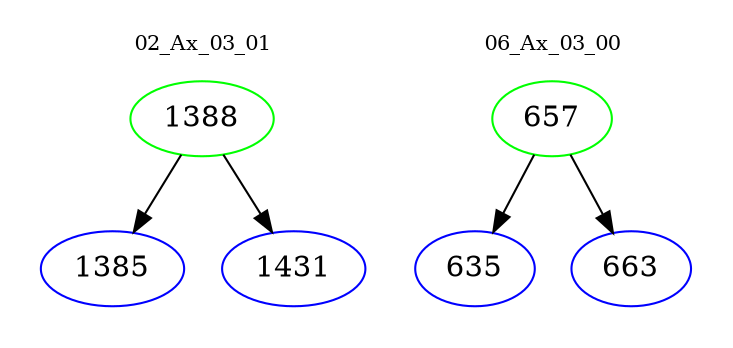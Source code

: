 digraph{
subgraph cluster_0 {
color = white
label = "02_Ax_03_01";
fontsize=10;
T0_1388 [label="1388", color="green"]
T0_1388 -> T0_1385 [color="black"]
T0_1385 [label="1385", color="blue"]
T0_1388 -> T0_1431 [color="black"]
T0_1431 [label="1431", color="blue"]
}
subgraph cluster_1 {
color = white
label = "06_Ax_03_00";
fontsize=10;
T1_657 [label="657", color="green"]
T1_657 -> T1_635 [color="black"]
T1_635 [label="635", color="blue"]
T1_657 -> T1_663 [color="black"]
T1_663 [label="663", color="blue"]
}
}
